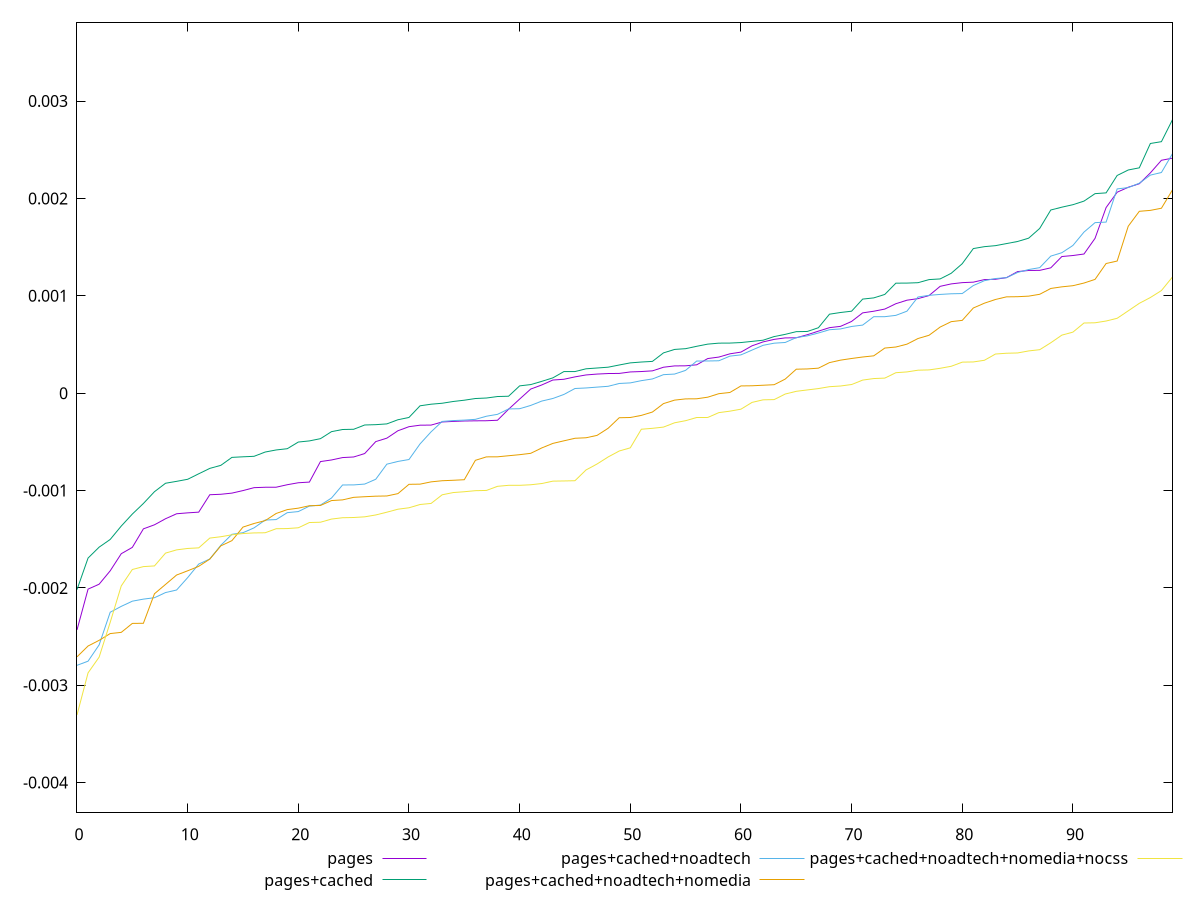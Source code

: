 reset

$pages <<EOF
0 -0.0024315460696130863
1 -0.0020126129813666355
2 -0.0019618749665486087
3 -0.0018246926577658894
4 -0.0016488501125389609
5 -0.001583734807581833
6 -0.0013935359938609731
7 -0.0013519163611722456
8 -0.0012896607872668233
9 -0.0012386084246187928
10 -0.0012292827824968383
11 -0.0012219330774606275
12 -0.00104315543028924
13 -0.001038376292201644
14 -0.0010264814204780598
15 -0.0010004799472673979
16 -0.0009704752651327842
17 -0.0009663770799798388
18 -0.0009658342833890763
19 -0.0009403815021495904
20 -0.0009201036397408033
21 -0.0009132412630663431
22 -0.0007025925288829962
23 -0.0006860555968121968
24 -0.0006614870579953586
25 -0.0006553595010559118
26 -0.0006199051112490645
27 -0.000497143086245945
28 -0.0004620663798569463
29 -0.0003859198328070473
30 -0.0003442080836236988
31 -0.00032890656454371696
32 -0.0003277497250876157
33 -0.0002957100862193562
34 -0.0002901001110953349
35 -0.0002858405904885791
36 -0.00028402546952606183
37 -0.00028305449466158457
38 -0.00027808661682885685
39 -0.00016482538511684348
40 -0.000060646561321874014
41 0.00004226080189264764
42 0.00008432752881364688
43 0.0001349663409417468
44 0.00014277564975450854
45 0.00016738014350771104
46 0.00018715819351752903
47 0.00019627860454699968
48 0.00020173829790198997
49 0.0002028449115738115
50 0.00021808984792302393
51 0.00022229960198749538
52 0.00022930980909723569
53 0.00026650847741164634
54 0.0002799751949438614
55 0.0002811976110582079
56 0.0002912997070851034
57 0.0003556461656930821
58 0.00037080862456643907
59 0.0004041146246584854
60 0.0004218133711254368
61 0.0004864134125193731
62 0.0005266433088856201
63 0.0005526262495989775
64 0.0005677877818987251
65 0.0005686598963828054
66 0.0006006529533155719
67 0.0006371901717949366
68 0.0006728891821940711
69 0.0006864297375209017
70 0.0007369740700562061
71 0.0008249406391492764
72 0.000841600428976213
73 0.0008639083187619787
74 0.0009189038725509316
75 0.0009549371667829565
76 0.0009711284001843277
77 0.0010029927738648547
78 0.0010972951239776756
79 0.0011223398721684785
80 0.0011354328705684882
81 0.0011401970497045902
82 0.0011665041859561672
83 0.0011698576836159263
84 0.0011868565027458298
85 0.0012488866877663277
86 0.0012603341186557717
87 0.0012614677071918262
88 0.0012874125821287538
89 0.0014034904222668069
90 0.001413885653704724
91 0.0014293349485696646
92 0.0015903342173210816
93 0.00190664942100141
94 0.0020641146380750083
95 0.002115209434940068
96 0.002151196803153304
97 0.0022627784042194062
98 0.0023922717755982493
99 0.002413939799943628
EOF

$pagesCached <<EOF
0 -0.0020177937901371045
1 -0.0016933512635394531
2 -0.0015815186607410125
3 -0.001502327072333643
4 -0.001364768798552949
5 -0.00124172648754444
6 -0.00113290782874391
7 -0.0010119513985320965
8 -0.0009251571415390325
9 -0.0009056571018763593
10 -0.0008844702376022793
11 -0.0008279315325724693
12 -0.0007725649705255527
13 -0.000741023137690478
14 -0.0006594227945353365
15 -0.0006535224028829728
16 -0.0006485043420772501
17 -0.0006047468422015012
18 -0.000583250820789708
19 -0.0005704355566189151
20 -0.0005019433702615628
21 -0.0004903028465253123
22 -0.0004672386834408992
23 -0.00039508979759410643
24 -0.0003731544715152807
25 -0.00037081247466403804
26 -0.00032670059743344416
27 -0.00032340495253614155
28 -0.00031552368280719003
29 -0.00027291933614567775
30 -0.00024937497827059226
31 -0.00012968333844760922
32 -0.00011324998669550289
33 -0.00010345534647589801
34 -0.00008535713467583468
35 -0.0000722438665940994
36 -0.000054965354656731635
37 -0.000049800305231665305
38 -0.000034477150643633624
39 -0.00003141250171695194
40 0.00007500668147185588
41 0.00008824300158526092
42 0.00012149123198291982
43 0.00015716455409568313
44 0.00022183623827254587
45 0.00022208983095650827
46 0.0002503226233898254
47 0.00025855884946962787
48 0.0002668707815746478
49 0.0002894189236081918
50 0.0003111523373999081
51 0.0003199107687612385
52 0.00032635129476679903
53 0.0004139184415768432
54 0.0004492875088932335
55 0.00045715197769980674
56 0.00048151919914145443
57 0.0005038062812164673
58 0.0005137828910434816
59 0.0005146205022102273
60 0.0005199400688298406
61 0.0005319183175124497
62 0.000544023037959917
63 0.0005814671069811256
64 0.0006041402630610816
65 0.0006317809657776098
66 0.0006339312404452812
67 0.000672198677848656
68 0.0008113262127193427
69 0.0008286027557042325
70 0.0008420574763546374
71 0.0009664009726996514
72 0.0009786410902977293
73 0.001014221549660576
74 0.0011299285685621768
75 0.001130711908342684
76 0.001134784763612392
77 0.0011665573555854646
78 0.0011734638195205218
79 0.001231214777173436
80 0.001330209088675532
81 0.001485297552889703
82 0.0015048654827119084
83 0.0015152241294463153
84 0.0015365372941465694
85 0.0015581333054606483
86 0.0015921093463627516
87 0.0016923134770520565
88 0.0018814198422310712
89 0.0019105112008135688
90 0.0019359201947026833
91 0.001972715058887399
92 0.0020494125868383848
93 0.002057372272251023
94 0.0022364174081507117
95 0.0022923940181012814
96 0.002314580259973006
97 0.0025646297866197027
98 0.0025833289639302214
99 0.00280940376796531
EOF

$pagesCachedNoadtech <<EOF
0 -0.0027954079311180145
1 -0.002752579507325246
2 -0.0025854811071911797
3 -0.002249946197186915
4 -0.002189734671149275
5 -0.002136387684184017
6 -0.002115473366243893
7 -0.002100856047530949
8 -0.002047843408188525
9 -0.0020217594514772854
10 -0.0018945044637841701
11 -0.0017551745066994046
12 -0.0017032605482431348
13 -0.0015622732068957352
14 -0.0014496188361465528
15 -0.0014329394206594333
16 -0.0013834058884981076
17 -0.0013032101899979253
18 -0.0012983763182881892
19 -0.0012274102700874983
20 -0.0012160499198128648
21 -0.0011595998148270542
22 -0.0011492884375623547
23 -0.0010768341751524358
24 -0.000942655632939453
25 -0.0009423249389309562
26 -0.0009335069096885612
27 -0.00088385547632189
28 -0.0007292124752429551
29 -0.0007011436207453764
30 -0.0006814621234937179
31 -0.000521188041051921
32 -0.0003968424374816959
33 -0.0002901793424820892
34 -0.0002814535967646725
35 -0.0002765774967223039
36 -0.00026872908238317504
37 -0.00023677519415434
38 -0.00021737252332179933
39 -0.00016186625920019127
40 -0.00015962481121010503
41 -0.00012589395056691877
42 -0.00008105137306285842
43 -0.00005453594408672546
44 -0.000013019838880805324
45 0.0000479872746829613
46 0.00005351497498411739
47 0.0000622249177725211
48 0.00007061662888932178
49 0.00009970227953707504
50 0.00010552590934731712
51 0.0001285752358678241
52 0.0001460381129681299
53 0.00019016941684891624
54 0.0001962471310412906
55 0.00023455817212258094
56 0.00033017296183785046
57 0.00033070743526159436
58 0.0003328556462742119
59 0.0003805456542309224
60 0.0003933570326009045
61 0.0004424073304117948
62 0.0004916297081622634
63 0.0005134241436744979
64 0.0005207567828180895
65 0.0005714323925931014
66 0.0005882986507916294
67 0.0006180069753785123
68 0.0006517547579307608
69 0.0006598579796219889
70 0.0006851788504364153
71 0.000699361629145756
72 0.0007854046073442131
73 0.0007856665198715376
74 0.0007991810883665879
75 0.0008421791594737265
76 0.0009878712409224805
77 0.0010050621385944585
78 0.0010143123862741104
79 0.0010209022793842587
80 0.0010233610606640048
81 0.0011055253475242277
82 0.001155445580032829
83 0.0011775847483711183
84 0.0011863758937566244
85 0.0012399645121400238
86 0.0012699821230500142
87 0.0012892630901344343
88 0.0014077659760417804
89 0.0014428463630554661
90 0.00151733225151856
91 0.0016544553808424867
92 0.0017516983843218399
93 0.0017570295574101031
94 0.0020981137531153765
95 0.0021116176961078607
96 0.002156770329969484
97 0.0022398045515705694
98 0.002266750883170892
99 0.0024605922854847246
EOF

$pagesCachedNoadtechNomedia <<EOF
0 -0.002708217368181387
1 -0.0025968149510186183
2 -0.002538548112252652
3 -0.0024692246709094776
4 -0.002456729560559575
5 -0.0023648037335753437
6 -0.002363417856640359
7 -0.0020601294795431655
8 -0.0019642852828997276
9 -0.0018677773069813107
10 -0.0018243663588854645
11 -0.0017782192616134028
12 -0.0017041530336348476
13 -0.0015681038188310958
14 -0.0015146984374743986
15 -0.0013754547342382647
16 -0.0013382562625460135
17 -0.0013091725792696602
18 -0.0012353006663471658
19 -0.0011960056291549967
20 -0.0011810229307302764
21 -0.0011562177262455175
22 -0.0011534260274975053
23 -0.0011030709187737845
24 -0.0010960170787158432
25 -0.0010698800137468184
26 -0.001063572470007637
27 -0.0010579045021804226
28 -0.00105587039348825
29 -0.0010317893835496187
30 -0.0009360786308030833
31 -0.0009344700726364064
32 -0.0009109930170019375
33 -0.0008993581274149084
34 -0.0008946272752721244
35 -0.0008889022576701822
36 -0.0006897210883730595
37 -0.0006543082395009578
38 -0.0006536971488550694
39 -0.0006425780684633953
40 -0.0006316374946300606
41 -0.0006178749972965544
42 -0.0005624402070555609
43 -0.0005160403727239712
44 -0.0004893776084973683
45 -0.00046322884163107954
46 -0.0004579870197811217
47 -0.00043336144466478904
48 -0.00036038856240303203
49 -0.00025232195612058165
50 -0.00024984166060529247
51 -0.00022821970894520895
52 -0.00019374431823820094
53 -0.00010702800836320994
54 -0.0000714590336501805
55 -0.00005868782765288596
56 -0.00005770597847014527
57 -0.00004117242318285499
58 -0.000005298026547573276
59 0.000007207730299161642
60 0.00007434209028284733
61 0.00007606360832873669
62 0.00008149173569564436
63 0.00008706398522903002
64 0.00014463600115926234
65 0.0002461590341027673
66 0.00024894300530169474
67 0.00025688116742531106
68 0.00031388619841216466
69 0.00033926988586592907
70 0.0003562414142446846
71 0.0003715258338498312
72 0.00038355979317622745
73 0.0004634307428771059
74 0.00047416829581431176
75 0.0005033419861085806
76 0.000561437413430114
77 0.0005948988893023179
78 0.0006788772383089309
79 0.0007345653382652917
80 0.0007478398942871667
81 0.0008749541271935668
82 0.0009242948812912885
83 0.0009624801821393275
84 0.0009893019793904203
85 0.000990959504423939
86 0.000996683402579046
87 0.0010156860495713108
88 0.0010755497424845865
89 0.0010922407295301916
90 0.0011039425142070466
91 0.001131224901118195
92 0.0011687267456639394
93 0.0013318392113272279
94 0.0013572394569349785
95 0.001714844050780496
96 0.0018680092140876375
97 0.0018775113449601977
98 0.0018996586708572524
99 0.0020883833414683177
EOF

$pagesCachedNoadtechNomediaNocss <<EOF
0 -0.0033053952483670652
1 -0.0028725063815211054
2 -0.002711076421573205
3 -0.002353867710176127
4 -0.0019796108119624505
5 -0.0018109662160499913
6 -0.0017813881177600598
7 -0.001774325940752699
8 -0.00164267367002078
9 -0.0016094738436007972
10 -0.0015949513861515602
11 -0.0015888027556488792
12 -0.0014883253259561048
13 -0.0014744551489127699
14 -0.001454651521504804
15 -0.0014417495843304174
16 -0.0014352117071888264
17 -0.0014338760660427047
18 -0.0013923699108591586
19 -0.0013905809657682366
20 -0.0013825603002329651
21 -0.0013287281931791512
22 -0.0013255267253640451
23 -0.0012930410128369396
24 -0.0012793571399804299
25 -0.0012770286500467043
26 -0.0012701104806709213
27 -0.0012508364033001452
28 -0.001222455288802706
29 -0.0011918664155965175
30 -0.0011770837255415105
31 -0.001143415049846066
32 -0.001132372566471778
33 -0.0010438397452644708
34 -0.001020758947947558
35 -0.001012321154520212
36 -0.0010015105688664504
37 -0.0009990820400831261
38 -0.0009566754451122754
39 -0.0009465115282258956
40 -0.0009464166211215479
41 -0.0009408430205300126
42 -0.000928120369219184
43 -0.0009036068788521555
44 -0.0009016580046531184
45 -0.0008992294945413474
46 -0.0007885142099642798
47 -0.0007271662961680157
48 -0.0006549971222628091
49 -0.0005939938799812965
50 -0.0005613941415400995
51 -0.0003703280779225597
52 -0.0003610187852201345
53 -0.00034829954240672353
54 -0.000304255315598722
55 -0.0002824718209774639
56 -0.00024974378046246015
57 -0.0002495085783247829
58 -0.00019994537285118117
59 -0.00018475831002569485
60 -0.00016435243210289815
61 -0.0000948370274998632
62 -0.00006835487690178762
63 -0.0000659394099320497
64 -0.000008779442005670685
65 0.00001907504717362854
66 0.00003327450879080998
67 0.00004724954968856679
68 0.0000666108765033764
69 0.00007362297917853159
70 0.00008895670953003657
71 0.00013435366182104684
72 0.0001501430414234596
73 0.0001547692284090192
74 0.000210265710800734
75 0.00021826066401410064
76 0.0002359879327211968
77 0.0002390017078924868
78 0.0002554302541850302
79 0.000276242497433616
80 0.00031871103175450734
81 0.0003207472860736173
82 0.0003378341979208839
83 0.00040207034665497093
84 0.00041016104405470555
85 0.00041300309879996404
86 0.00043382647082123373
87 0.0004467770362998287
88 0.0005177910344191163
89 0.0005961850794089674
90 0.0006270344556744579
91 0.0007206955771292135
92 0.0007229666364130478
93 0.0007411714830452117
94 0.0007693052267728241
95 0.0008458011581257231
96 0.0009229280533228745
97 0.0009826057665676465
98 0.001054218105807414
99 0.0011937150495147154
EOF

set key outside below
set xrange [0:99]
set yrange [-0.004305395248367065:0.00380940376796531]
set trange [-0.004305395248367065:0.00380940376796531]
set terminal svg size 640, 580 enhanced background rgb 'white'
set output "report_00017_2021-02-10T15-08-03.406Z/meta/pScore-difference/comparison/sorted/all_raw.svg"

plot $pages title "pages" with line, \
     $pagesCached title "pages+cached" with line, \
     $pagesCachedNoadtech title "pages+cached+noadtech" with line, \
     $pagesCachedNoadtechNomedia title "pages+cached+noadtech+nomedia" with line, \
     $pagesCachedNoadtechNomediaNocss title "pages+cached+noadtech+nomedia+nocss" with line

reset
